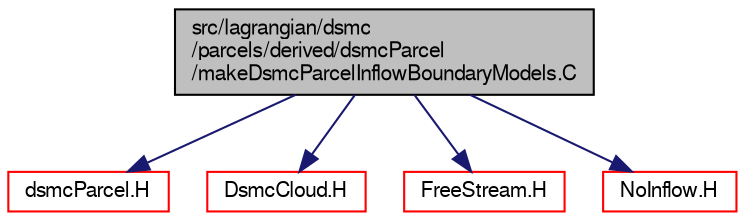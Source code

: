 digraph "src/lagrangian/dsmc/parcels/derived/dsmcParcel/makeDsmcParcelInflowBoundaryModels.C"
{
  bgcolor="transparent";
  edge [fontname="FreeSans",fontsize="10",labelfontname="FreeSans",labelfontsize="10"];
  node [fontname="FreeSans",fontsize="10",shape=record];
  Node0 [label="src/lagrangian/dsmc\l/parcels/derived/dsmcParcel\l/makeDsmcParcelInflowBoundaryModels.C",height=0.2,width=0.4,color="black", fillcolor="grey75", style="filled", fontcolor="black"];
  Node0 -> Node1 [color="midnightblue",fontsize="10",style="solid",fontname="FreeSans"];
  Node1 [label="dsmcParcel.H",height=0.2,width=0.4,color="red",URL="$a05039.html"];
  Node0 -> Node297 [color="midnightblue",fontsize="10",style="solid",fontname="FreeSans"];
  Node297 [label="DsmcCloud.H",height=0.2,width=0.4,color="red",URL="$a05027.html"];
  Node0 -> Node371 [color="midnightblue",fontsize="10",style="solid",fontname="FreeSans"];
  Node371 [label="FreeStream.H",height=0.2,width=0.4,color="red",URL="$a05093.html"];
  Node0 -> Node373 [color="midnightblue",fontsize="10",style="solid",fontname="FreeSans"];
  Node373 [label="NoInflow.H",height=0.2,width=0.4,color="red",URL="$a05108.html"];
}
